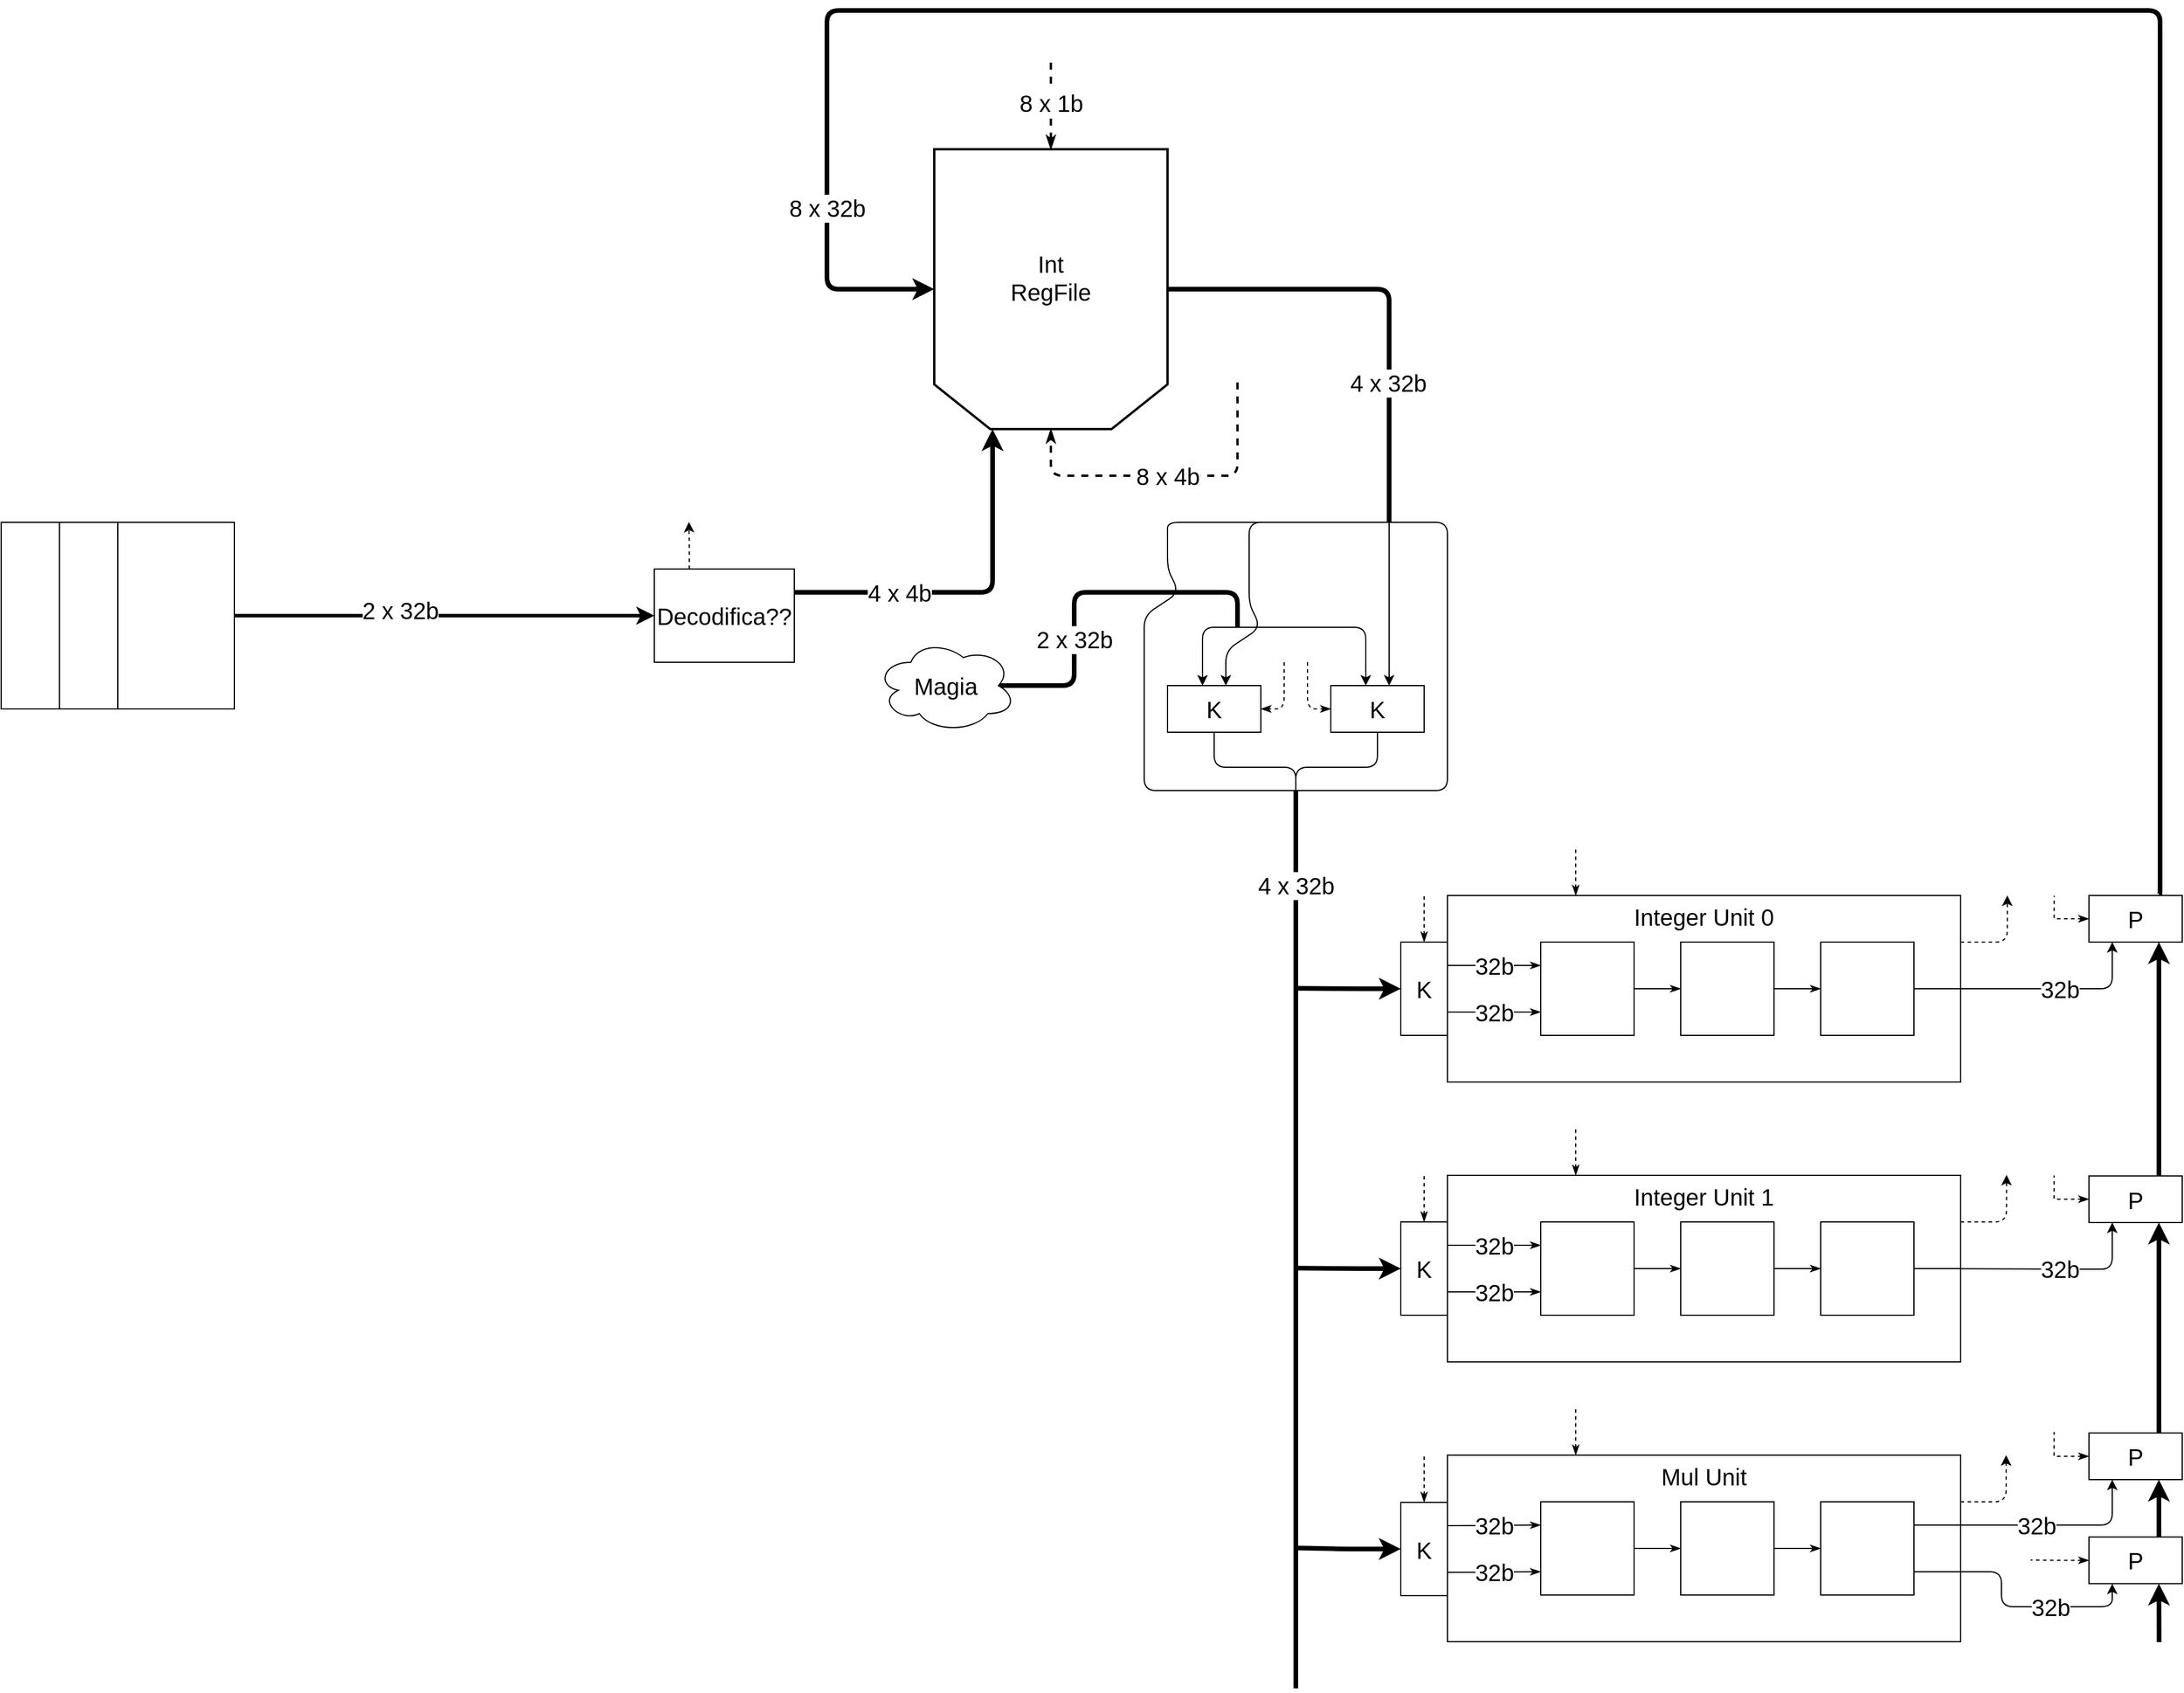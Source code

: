<mxfile version="12.1.0" type="github" pages="1"><diagram id="3mmIg-Jm4dOo8RLNuvLh" name="Page-1"><mxGraphModel dx="2997" dy="2464" grid="1" gridSize="10" guides="1" tooltips="1" connect="1" arrows="1" fold="1" page="1" pageScale="1" pageWidth="827" pageHeight="1169" math="0" shadow="0"><root><mxCell id="0"/><mxCell id="1" parent="0"/><mxCell id="4rfrEdHZhspG8e-pRD8o-25" style="edgeStyle=orthogonalEdgeStyle;rounded=0;orthogonalLoop=1;jettySize=auto;html=1;exitX=1;exitY=0.5;exitDx=0;exitDy=0;entryX=0;entryY=0.5;entryDx=0;entryDy=0;startSize=6;endSize=6;strokeWidth=3;fontSize=20;" parent="1" source="u_14oNMx7nVC8kqQXtVi-2" target="4rfrEdHZhspG8e-pRD8o-24" edge="1"><mxGeometry relative="1" as="geometry"/></mxCell><mxCell id="4rfrEdHZhspG8e-pRD8o-108" value="2 x 32b" style="text;html=1;resizable=0;points=[];align=center;verticalAlign=middle;labelBackgroundColor=#ffffff;fontSize=20;" parent="4rfrEdHZhspG8e-pRD8o-25" vertex="1" connectable="0"><mxGeometry x="-0.213" y="5" relative="1" as="geometry"><mxPoint as="offset"/></mxGeometry></mxCell><mxCell id="u_14oNMx7nVC8kqQXtVi-2" value="" style="rounded=0;whiteSpace=wrap;html=1;fontSize=20;align=right;" parent="1" vertex="1"><mxGeometry x="-440" y="360" width="200" height="160" as="geometry"/></mxCell><mxCell id="u_14oNMx7nVC8kqQXtVi-5" value="" style="endArrow=none;html=1;entryX=0.25;entryY=0;entryDx=0;entryDy=0;exitX=0.25;exitY=1;exitDx=0;exitDy=0;fontSize=20;" parent="1" source="u_14oNMx7nVC8kqQXtVi-2" target="u_14oNMx7nVC8kqQXtVi-2" edge="1"><mxGeometry width="50" height="50" relative="1" as="geometry"><mxPoint x="120" y="360" as="sourcePoint"/><mxPoint x="170" y="310" as="targetPoint"/></mxGeometry></mxCell><mxCell id="u_14oNMx7nVC8kqQXtVi-6" value="" style="endArrow=none;html=1;entryX=0.5;entryY=0;entryDx=0;entryDy=0;exitX=0.5;exitY=1;exitDx=0;exitDy=0;fontSize=20;" parent="1" source="u_14oNMx7nVC8kqQXtVi-2" target="u_14oNMx7nVC8kqQXtVi-2" edge="1"><mxGeometry width="50" height="50" relative="1" as="geometry"><mxPoint x="120" y="360" as="sourcePoint"/><mxPoint x="170" y="310" as="targetPoint"/></mxGeometry></mxCell><mxCell id="4rfrEdHZhspG8e-pRD8o-105" value="8 x 1b" style="edgeStyle=orthogonalEdgeStyle;rounded=1;orthogonalLoop=1;jettySize=auto;html=1;startArrow=classicThin;startFill=1;startSize=6;endArrow=none;endFill=0;endSize=6;strokeWidth=2;dashed=1;fontSize=20;" parent="1" source="4rfrEdHZhspG8e-pRD8o-5" edge="1"><mxGeometry relative="1" as="geometry"><mxPoint x="460" y="-40" as="targetPoint"/></mxGeometry></mxCell><mxCell id="4rfrEdHZhspG8e-pRD8o-107" value="8 x 32b" style="edgeStyle=orthogonalEdgeStyle;rounded=1;orthogonalLoop=1;jettySize=auto;html=1;startArrow=classic;startFill=1;startSize=6;endArrow=none;endFill=0;endSize=6;strokeWidth=4;fontSize=20;exitX=1;exitY=0.5;exitDx=0;exitDy=0;entryX=0.75;entryY=0;entryDx=0;entryDy=0;" parent="1" source="4rfrEdHZhspG8e-pRD8o-5" target="HrODW1DsdY7U0ckGupUh-1" edge="1"><mxGeometry x="-0.856" relative="1" as="geometry"><mxPoint x="1411" y="651" as="targetPoint"/><mxPoint x="309" y="160" as="sourcePoint"/><Array as="points"><mxPoint x="268" y="160"/><mxPoint x="268" y="-79"/><mxPoint x="1411" y="-79"/><mxPoint x="1411" y="680"/></Array><mxPoint y="-1" as="offset"/></mxGeometry></mxCell><mxCell id="4rfrEdHZhspG8e-pRD8o-5" value="" style="shape=loopLimit;whiteSpace=wrap;html=1;rotation=180;size=48;strokeWidth=2;fontSize=20;" parent="1" vertex="1"><mxGeometry x="360" y="40" width="200" height="240" as="geometry"/></mxCell><mxCell id="4rfrEdHZhspG8e-pRD8o-16" value="Int&lt;br style=&quot;font-size: 20px;&quot;&gt;RegFile" style="text;html=1;strokeColor=none;fillColor=none;align=center;verticalAlign=middle;whiteSpace=wrap;rounded=0;fontSize=20;" parent="1" vertex="1"><mxGeometry x="440" y="140" width="40" height="20" as="geometry"/></mxCell><mxCell id="4rfrEdHZhspG8e-pRD8o-22" value="4 x 4b" style="endArrow=classic;html=1;endSize=6;startSize=6;strokeWidth=4;entryX=0.75;entryY=0;entryDx=0;entryDy=0;exitX=1;exitY=0.25;exitDx=0;exitDy=0;fontSize=20;endFill=1;" parent="1" source="4rfrEdHZhspG8e-pRD8o-24" target="4rfrEdHZhspG8e-pRD8o-5" edge="1"><mxGeometry x="-0.419" width="50" height="50" relative="1" as="geometry"><mxPoint x="410" y="360" as="sourcePoint"/><mxPoint x="500" y="280" as="targetPoint"/><Array as="points"><mxPoint x="410" y="420"/></Array><mxPoint as="offset"/></mxGeometry></mxCell><mxCell id="4rfrEdHZhspG8e-pRD8o-70" style="edgeStyle=orthogonalEdgeStyle;rounded=1;orthogonalLoop=1;jettySize=auto;html=1;exitX=0.25;exitY=0;exitDx=0;exitDy=0;startArrow=none;startFill=0;startSize=6;endArrow=classic;endFill=1;endSize=6;strokeWidth=1;dashed=1;fontSize=20;" parent="1" source="4rfrEdHZhspG8e-pRD8o-24" edge="1"><mxGeometry relative="1" as="geometry"><mxPoint x="149.647" y="359.647" as="targetPoint"/></mxGeometry></mxCell><mxCell id="4rfrEdHZhspG8e-pRD8o-24" value="Decodifica??" style="rounded=0;whiteSpace=wrap;html=1;fontSize=20;" parent="1" vertex="1"><mxGeometry x="120" y="400" width="120" height="80" as="geometry"/></mxCell><mxCell id="4rfrEdHZhspG8e-pRD8o-28" value="2 x 32b" style="endArrow=none;html=1;strokeWidth=4;endFill=0;exitX=0.875;exitY=0.5;exitDx=0;exitDy=0;exitPerimeter=0;fontSize=20;" parent="1" source="4rfrEdHZhspG8e-pRD8o-42" edge="1"><mxGeometry x="-0.333" width="50" height="50" relative="1" as="geometry"><mxPoint x="540" y="420" as="sourcePoint"/><mxPoint x="620" y="450" as="targetPoint"/><Array as="points"><mxPoint x="480" y="500"/><mxPoint x="480" y="420"/><mxPoint x="620" y="420"/></Array><mxPoint as="offset"/></mxGeometry></mxCell><mxCell id="4rfrEdHZhspG8e-pRD8o-29" value="" style="endArrow=classic;html=1;strokeWidth=1;fontSize=20;" parent="1" edge="1"><mxGeometry width="50" height="50" relative="1" as="geometry"><mxPoint x="630" y="450" as="sourcePoint"/><mxPoint x="590" y="500" as="targetPoint"/><Array as="points"><mxPoint x="590" y="450"/></Array></mxGeometry></mxCell><mxCell id="4rfrEdHZhspG8e-pRD8o-30" value="" style="endArrow=classic;html=1;strokeWidth=1;fontSize=20;" parent="1" edge="1"><mxGeometry width="50" height="50" relative="1" as="geometry"><mxPoint x="630" y="450" as="sourcePoint"/><mxPoint x="730" y="500" as="targetPoint"/><Array as="points"><mxPoint x="730" y="450"/></Array></mxGeometry></mxCell><mxCell id="4rfrEdHZhspG8e-pRD8o-33" value="4 x 32b" style="endArrow=none;html=1;strokeWidth=4;exitX=0;exitY=0.5;exitDx=0;exitDy=0;endFill=0;fontSize=20;" parent="1" source="4rfrEdHZhspG8e-pRD8o-5" edge="1"><mxGeometry x="-0.238" y="-40" width="50" height="50" relative="1" as="geometry"><mxPoint x="630" y="160" as="sourcePoint"/><mxPoint x="750" y="360" as="targetPoint"/><Array as="points"><mxPoint x="750" y="160"/><mxPoint x="750" y="230"/></Array><mxPoint x="40" y="40" as="offset"/></mxGeometry></mxCell><mxCell id="4rfrEdHZhspG8e-pRD8o-34" value="" style="endArrow=none;html=1;strokeWidth=1;endFill=0;fontSize=20;" parent="1" edge="1"><mxGeometry width="50" height="50" relative="1" as="geometry"><mxPoint x="630" y="400" as="sourcePoint"/><mxPoint x="750" y="360" as="targetPoint"/><Array as="points"><mxPoint x="630" y="360"/></Array></mxGeometry></mxCell><mxCell id="4rfrEdHZhspG8e-pRD8o-36" value="" style="endArrow=none;html=1;strokeWidth=1;rounded=1;endFill=0;startArrow=classic;startFill=1;fontSize=20;" parent="1" edge="1"><mxGeometry width="50" height="50" relative="1" as="geometry"><mxPoint x="610" y="500" as="sourcePoint"/><mxPoint x="630" y="400" as="targetPoint"/><Array as="points"><mxPoint x="610" y="470"/><mxPoint x="640" y="450"/><mxPoint x="630" y="430"/></Array></mxGeometry></mxCell><mxCell id="4rfrEdHZhspG8e-pRD8o-37" value="" style="endArrow=classic;html=1;strokeWidth=1;fontSize=20;" parent="1" edge="1"><mxGeometry width="50" height="50" relative="1" as="geometry"><mxPoint x="750" y="360" as="sourcePoint"/><mxPoint x="750" y="500" as="targetPoint"/></mxGeometry></mxCell><mxCell id="4rfrEdHZhspG8e-pRD8o-42" value="Magia" style="ellipse;shape=cloud;whiteSpace=wrap;html=1;fontSize=20;" parent="1" vertex="1"><mxGeometry x="310" y="460" width="120" height="80" as="geometry"/></mxCell><mxCell id="4rfrEdHZhspG8e-pRD8o-51" style="edgeStyle=orthogonalEdgeStyle;rounded=1;orthogonalLoop=1;jettySize=auto;html=1;exitX=0.5;exitY=1;exitDx=0;exitDy=0;startArrow=none;startFill=0;startSize=6;endArrow=none;endFill=0;endSize=6;strokeWidth=1;fontSize=20;" parent="1" source="4rfrEdHZhspG8e-pRD8o-43" edge="1"><mxGeometry relative="1" as="geometry"><mxPoint x="670" y="590" as="targetPoint"/><Array as="points"><mxPoint x="600" y="570"/><mxPoint x="670" y="570"/></Array></mxGeometry></mxCell><mxCell id="4rfrEdHZhspG8e-pRD8o-43" value="K" style="rounded=0;whiteSpace=wrap;html=1;fontSize=20;" parent="1" vertex="1"><mxGeometry x="560" y="500" width="80" height="40" as="geometry"/></mxCell><mxCell id="4rfrEdHZhspG8e-pRD8o-52" style="edgeStyle=orthogonalEdgeStyle;rounded=1;orthogonalLoop=1;jettySize=auto;html=1;exitX=0.5;exitY=1;exitDx=0;exitDy=0;startArrow=none;startFill=0;startSize=6;endArrow=none;endFill=0;endSize=6;strokeWidth=1;fontSize=20;" parent="1" source="4rfrEdHZhspG8e-pRD8o-44" edge="1"><mxGeometry relative="1" as="geometry"><mxPoint x="670" y="590" as="targetPoint"/><Array as="points"><mxPoint x="740" y="570"/><mxPoint x="670" y="570"/></Array></mxGeometry></mxCell><mxCell id="4rfrEdHZhspG8e-pRD8o-44" value="K" style="rounded=0;whiteSpace=wrap;html=1;fontSize=20;" parent="1" vertex="1"><mxGeometry x="700" y="500" width="80" height="40" as="geometry"/></mxCell><mxCell id="4rfrEdHZhspG8e-pRD8o-45" value="" style="endArrow=classicThin;dashed=1;html=1;strokeWidth=1;entryX=1;entryY=0.5;entryDx=0;entryDy=0;endFill=1;fontSize=20;" parent="1" target="4rfrEdHZhspG8e-pRD8o-43" edge="1"><mxGeometry width="50" height="50" relative="1" as="geometry"><mxPoint x="660" y="480" as="sourcePoint"/><mxPoint x="340" y="560" as="targetPoint"/><Array as="points"><mxPoint x="660" y="520"/></Array></mxGeometry></mxCell><mxCell id="4rfrEdHZhspG8e-pRD8o-46" value="" style="endArrow=classicThin;dashed=1;html=1;strokeWidth=1;entryX=0;entryY=0.5;entryDx=0;entryDy=0;endFill=1;fontSize=20;" parent="1" edge="1"><mxGeometry width="50" height="50" relative="1" as="geometry"><mxPoint x="680" y="480" as="sourcePoint"/><mxPoint x="700" y="520" as="targetPoint"/><Array as="points"><mxPoint x="680" y="520"/></Array></mxGeometry></mxCell><mxCell id="4rfrEdHZhspG8e-pRD8o-47" value="" style="endArrow=none;html=1;strokeWidth=1;endFill=0;fontSize=20;" parent="1" edge="1"><mxGeometry width="50" height="50" relative="1" as="geometry"><mxPoint x="750" y="360" as="sourcePoint"/><mxPoint x="670" y="590" as="targetPoint"/><Array as="points"><mxPoint x="800" y="360"/><mxPoint x="800" y="590"/></Array></mxGeometry></mxCell><mxCell id="4rfrEdHZhspG8e-pRD8o-48" value="" style="endArrow=none;html=1;strokeWidth=1;endFill=0;fontSize=20;" parent="1" edge="1"><mxGeometry width="50" height="50" relative="1" as="geometry"><mxPoint x="750" y="360" as="sourcePoint"/><mxPoint x="560" y="370" as="targetPoint"/><Array as="points"><mxPoint x="560" y="360"/></Array></mxGeometry></mxCell><mxCell id="4rfrEdHZhspG8e-pRD8o-49" value="" style="endArrow=none;html=1;strokeWidth=1;endFill=0;fontSize=20;" parent="1" edge="1"><mxGeometry width="50" height="50" relative="1" as="geometry"><mxPoint x="540" y="470" as="sourcePoint"/><mxPoint x="670" y="590" as="targetPoint"/><Array as="points"><mxPoint x="540" y="590"/></Array></mxGeometry></mxCell><mxCell id="4rfrEdHZhspG8e-pRD8o-50" value="" style="endArrow=none;html=1;strokeWidth=1;rounded=1;endFill=0;startArrow=none;startFill=0;fontSize=20;" parent="1" edge="1"><mxGeometry width="50" height="50" relative="1" as="geometry"><mxPoint x="540" y="470" as="sourcePoint"/><mxPoint x="560" y="370" as="targetPoint"/><Array as="points"><mxPoint x="540" y="440"/><mxPoint x="570" y="420"/><mxPoint x="560" y="400"/></Array></mxGeometry></mxCell><mxCell id="4rfrEdHZhspG8e-pRD8o-68" value="32b" style="edgeStyle=orthogonalEdgeStyle;rounded=1;orthogonalLoop=1;jettySize=auto;html=1;startArrow=none;startFill=0;startSize=6;endArrow=classic;endFill=1;endSize=6;strokeWidth=1;fontSize=20;entryX=0.25;entryY=1;entryDx=0;entryDy=0;" parent="1" source="4rfrEdHZhspG8e-pRD8o-53" target="HrODW1DsdY7U0ckGupUh-1" edge="1"><mxGeometry relative="1" as="geometry"><mxPoint x="1320" y="760" as="targetPoint"/></mxGeometry></mxCell><mxCell id="4rfrEdHZhspG8e-pRD8o-71" style="edgeStyle=orthogonalEdgeStyle;rounded=1;orthogonalLoop=1;jettySize=auto;html=1;exitX=1;exitY=0.25;exitDx=0;exitDy=0;dashed=1;startArrow=none;startFill=0;startSize=6;endArrow=classic;endFill=1;endSize=6;strokeWidth=1;fontSize=20;" parent="1" source="4rfrEdHZhspG8e-pRD8o-53" edge="1"><mxGeometry relative="1" as="geometry"><mxPoint x="1280" y="680" as="targetPoint"/><Array as="points"><mxPoint x="1280" y="720"/></Array></mxGeometry></mxCell><mxCell id="4rfrEdHZhspG8e-pRD8o-73" value="" style="edgeStyle=orthogonalEdgeStyle;rounded=1;orthogonalLoop=1;jettySize=auto;html=1;exitX=0;exitY=0.5;exitDx=0;exitDy=0;startArrow=classic;startFill=1;startSize=6;endArrow=none;endFill=0;endSize=6;strokeWidth=4;fontSize=20;" parent="1" source="4rfrEdHZhspG8e-pRD8o-59" edge="1"><mxGeometry relative="1" as="geometry"><mxPoint x="670.0" y="759.647" as="targetPoint"/></mxGeometry></mxCell><mxCell id="4rfrEdHZhspG8e-pRD8o-53" value="&lt;font style=&quot;font-size: 20px&quot;&gt;Integer Unit 0&lt;/font&gt;" style="rounded=0;whiteSpace=wrap;html=1;verticalAlign=top;fontSize=20;" parent="1" vertex="1"><mxGeometry x="800" y="680" width="440" height="160" as="geometry"/></mxCell><mxCell id="4rfrEdHZhspG8e-pRD8o-54" value="" style="endArrow=none;html=1;strokeWidth=4;endFill=0;fontSize=20;" parent="1" edge="1"><mxGeometry width="50" height="50" relative="1" as="geometry"><mxPoint x="670" y="590" as="sourcePoint"/><mxPoint x="670" y="1360" as="targetPoint"/></mxGeometry></mxCell><mxCell id="4rfrEdHZhspG8e-pRD8o-55" value="4 x 32b" style="text;html=1;resizable=0;points=[];align=center;verticalAlign=middle;labelBackgroundColor=#ffffff;fontSize=20;" parent="4rfrEdHZhspG8e-pRD8o-54" vertex="1" connectable="0"><mxGeometry x="-0.33" relative="1" as="geometry"><mxPoint y="-177.5" as="offset"/></mxGeometry></mxCell><mxCell id="4rfrEdHZhspG8e-pRD8o-61" style="edgeStyle=orthogonalEdgeStyle;rounded=1;orthogonalLoop=1;jettySize=auto;html=1;exitX=1;exitY=0.5;exitDx=0;exitDy=0;entryX=0;entryY=0.5;entryDx=0;entryDy=0;startArrow=none;startFill=0;startSize=6;endArrow=classicThin;endFill=1;endSize=6;strokeWidth=1;fontSize=20;" parent="1" source="4rfrEdHZhspG8e-pRD8o-56" target="4rfrEdHZhspG8e-pRD8o-57" edge="1"><mxGeometry relative="1" as="geometry"/></mxCell><mxCell id="4rfrEdHZhspG8e-pRD8o-56" value="" style="whiteSpace=wrap;html=1;aspect=fixed;fontSize=20;" parent="1" vertex="1"><mxGeometry x="880" y="720" width="80" height="80" as="geometry"/></mxCell><mxCell id="4rfrEdHZhspG8e-pRD8o-62" style="edgeStyle=orthogonalEdgeStyle;rounded=1;orthogonalLoop=1;jettySize=auto;html=1;exitX=1;exitY=0.5;exitDx=0;exitDy=0;entryX=0;entryY=0.5;entryDx=0;entryDy=0;startArrow=none;startFill=0;startSize=6;endArrow=classicThin;endFill=1;endSize=6;strokeWidth=1;fontSize=20;" parent="1" source="4rfrEdHZhspG8e-pRD8o-57" target="4rfrEdHZhspG8e-pRD8o-58" edge="1"><mxGeometry relative="1" as="geometry"/></mxCell><mxCell id="4rfrEdHZhspG8e-pRD8o-57" value="" style="whiteSpace=wrap;html=1;aspect=fixed;fontSize=20;" parent="1" vertex="1"><mxGeometry x="1000" y="720" width="80" height="80" as="geometry"/></mxCell><mxCell id="4rfrEdHZhspG8e-pRD8o-58" value="" style="whiteSpace=wrap;html=1;aspect=fixed;fontSize=20;" parent="1" vertex="1"><mxGeometry x="1120" y="720" width="80" height="80" as="geometry"/></mxCell><mxCell id="4rfrEdHZhspG8e-pRD8o-59" value="K" style="rounded=0;whiteSpace=wrap;html=1;fontSize=20;" parent="1" vertex="1"><mxGeometry x="760" y="720" width="40" height="80" as="geometry"/></mxCell><mxCell id="4rfrEdHZhspG8e-pRD8o-64" value="" style="endArrow=none;html=1;strokeWidth=1;exitX=1;exitY=0.5;exitDx=0;exitDy=0;entryX=1;entryY=0.5;entryDx=0;entryDy=0;fontSize=20;" parent="1" source="4rfrEdHZhspG8e-pRD8o-53" target="4rfrEdHZhspG8e-pRD8o-58" edge="1"><mxGeometry width="50" height="50" relative="1" as="geometry"><mxPoint x="620" y="910" as="sourcePoint"/><mxPoint x="670" y="860" as="targetPoint"/></mxGeometry></mxCell><mxCell id="4rfrEdHZhspG8e-pRD8o-65" value="32b" style="endArrow=classicThin;html=1;strokeWidth=1;entryX=0;entryY=0.25;entryDx=0;entryDy=0;exitX=1;exitY=0.25;exitDx=0;exitDy=0;fontSize=20;endFill=1;" parent="1" source="4rfrEdHZhspG8e-pRD8o-59" target="4rfrEdHZhspG8e-pRD8o-56" edge="1"><mxGeometry width="50" height="50" relative="1" as="geometry"><mxPoint x="620" y="910" as="sourcePoint"/><mxPoint x="670" y="860" as="targetPoint"/></mxGeometry></mxCell><mxCell id="4rfrEdHZhspG8e-pRD8o-66" value="32b" style="endArrow=classicThin;html=1;strokeWidth=1;entryX=0;entryY=0.75;entryDx=0;entryDy=0;exitX=1;exitY=0.75;exitDx=0;exitDy=0;fontSize=20;endFill=1;" parent="1" source="4rfrEdHZhspG8e-pRD8o-59" target="4rfrEdHZhspG8e-pRD8o-56" edge="1"><mxGeometry width="50" height="50" relative="1" as="geometry"><mxPoint x="620" y="910" as="sourcePoint"/><mxPoint x="670" y="860" as="targetPoint"/></mxGeometry></mxCell><mxCell id="4rfrEdHZhspG8e-pRD8o-67" value="" style="endArrow=none;dashed=1;html=1;strokeWidth=1;exitX=0.25;exitY=0;exitDx=0;exitDy=0;endFill=0;startArrow=classicThin;startFill=1;fontSize=20;" parent="1" source="4rfrEdHZhspG8e-pRD8o-53" edge="1"><mxGeometry width="50" height="50" relative="1" as="geometry"><mxPoint x="620" y="910" as="sourcePoint"/><mxPoint x="910" y="640" as="targetPoint"/></mxGeometry></mxCell><mxCell id="4rfrEdHZhspG8e-pRD8o-89" style="edgeStyle=orthogonalEdgeStyle;rounded=1;orthogonalLoop=1;jettySize=auto;html=1;exitX=1;exitY=0.25;exitDx=0;exitDy=0;dashed=1;startArrow=none;startFill=0;startSize=6;endArrow=classic;endFill=1;endSize=6;strokeWidth=1;fontSize=20;" parent="1" source="4rfrEdHZhspG8e-pRD8o-91" edge="1"><mxGeometry relative="1" as="geometry"><mxPoint x="1279.333" y="919.667" as="targetPoint"/><Array as="points"><mxPoint x="1280" y="960"/></Array></mxGeometry></mxCell><mxCell id="4rfrEdHZhspG8e-pRD8o-90" value="" style="edgeStyle=orthogonalEdgeStyle;rounded=1;orthogonalLoop=1;jettySize=auto;html=1;exitX=0;exitY=0.5;exitDx=0;exitDy=0;startArrow=classic;startFill=1;startSize=6;endArrow=none;endFill=0;endSize=6;strokeWidth=4;fontSize=20;" parent="1" source="4rfrEdHZhspG8e-pRD8o-97" edge="1"><mxGeometry relative="1" as="geometry"><mxPoint x="670.0" y="999.647" as="targetPoint"/></mxGeometry></mxCell><mxCell id="4rfrEdHZhspG8e-pRD8o-91" value="&lt;font style=&quot;font-size: 20px&quot;&gt;Integer Unit 1&lt;br style=&quot;font-size: 20px&quot;&gt;&lt;/font&gt;" style="rounded=0;whiteSpace=wrap;html=1;verticalAlign=top;fontSize=20;" parent="1" vertex="1"><mxGeometry x="800" y="920" width="440" height="160" as="geometry"/></mxCell><mxCell id="4rfrEdHZhspG8e-pRD8o-92" style="edgeStyle=orthogonalEdgeStyle;rounded=1;orthogonalLoop=1;jettySize=auto;html=1;exitX=1;exitY=0.5;exitDx=0;exitDy=0;entryX=0;entryY=0.5;entryDx=0;entryDy=0;startArrow=none;startFill=0;startSize=6;endArrow=classicThin;endFill=1;endSize=6;strokeWidth=1;fontSize=20;" parent="1" source="4rfrEdHZhspG8e-pRD8o-93" target="4rfrEdHZhspG8e-pRD8o-95" edge="1"><mxGeometry relative="1" as="geometry"/></mxCell><mxCell id="4rfrEdHZhspG8e-pRD8o-93" value="" style="whiteSpace=wrap;html=1;aspect=fixed;fontSize=20;" parent="1" vertex="1"><mxGeometry x="880" y="960" width="80" height="80" as="geometry"/></mxCell><mxCell id="4rfrEdHZhspG8e-pRD8o-94" style="edgeStyle=orthogonalEdgeStyle;rounded=1;orthogonalLoop=1;jettySize=auto;html=1;exitX=1;exitY=0.5;exitDx=0;exitDy=0;entryX=0;entryY=0.5;entryDx=0;entryDy=0;startArrow=none;startFill=0;startSize=6;endArrow=classicThin;endFill=1;endSize=6;strokeWidth=1;fontSize=20;" parent="1" source="4rfrEdHZhspG8e-pRD8o-95" target="4rfrEdHZhspG8e-pRD8o-96" edge="1"><mxGeometry relative="1" as="geometry"/></mxCell><mxCell id="4rfrEdHZhspG8e-pRD8o-95" value="" style="whiteSpace=wrap;html=1;aspect=fixed;fontSize=20;" parent="1" vertex="1"><mxGeometry x="1000" y="960" width="80" height="80" as="geometry"/></mxCell><mxCell id="4rfrEdHZhspG8e-pRD8o-96" value="" style="whiteSpace=wrap;html=1;aspect=fixed;fontSize=20;" parent="1" vertex="1"><mxGeometry x="1120" y="960" width="80" height="80" as="geometry"/></mxCell><mxCell id="4rfrEdHZhspG8e-pRD8o-97" value="K" style="rounded=0;whiteSpace=wrap;html=1;fontSize=20;" parent="1" vertex="1"><mxGeometry x="760" y="960" width="40" height="80" as="geometry"/></mxCell><mxCell id="4rfrEdHZhspG8e-pRD8o-98" value="" style="endArrow=none;html=1;strokeWidth=1;exitX=1;exitY=0.5;exitDx=0;exitDy=0;entryX=1;entryY=0.5;entryDx=0;entryDy=0;fontSize=20;" parent="1" source="4rfrEdHZhspG8e-pRD8o-91" target="4rfrEdHZhspG8e-pRD8o-96" edge="1"><mxGeometry width="50" height="50" relative="1" as="geometry"><mxPoint x="620" y="1150" as="sourcePoint"/><mxPoint x="670" y="1100" as="targetPoint"/></mxGeometry></mxCell><mxCell id="4rfrEdHZhspG8e-pRD8o-99" value="32b" style="endArrow=classicThin;html=1;strokeWidth=1;entryX=0;entryY=0.25;entryDx=0;entryDy=0;exitX=1;exitY=0.25;exitDx=0;exitDy=0;fontSize=20;endFill=1;" parent="1" source="4rfrEdHZhspG8e-pRD8o-97" target="4rfrEdHZhspG8e-pRD8o-93" edge="1"><mxGeometry width="50" height="50" relative="1" as="geometry"><mxPoint x="620" y="1150" as="sourcePoint"/><mxPoint x="670" y="1100" as="targetPoint"/></mxGeometry></mxCell><mxCell id="4rfrEdHZhspG8e-pRD8o-100" value="32b" style="endArrow=classicThin;html=1;strokeWidth=1;entryX=0;entryY=0.75;entryDx=0;entryDy=0;exitX=1;exitY=0.75;exitDx=0;exitDy=0;fontSize=20;endFill=1;" parent="1" source="4rfrEdHZhspG8e-pRD8o-97" target="4rfrEdHZhspG8e-pRD8o-93" edge="1"><mxGeometry width="50" height="50" relative="1" as="geometry"><mxPoint x="620" y="1150" as="sourcePoint"/><mxPoint x="670" y="1100" as="targetPoint"/></mxGeometry></mxCell><mxCell id="4rfrEdHZhspG8e-pRD8o-101" value="" style="endArrow=none;dashed=1;html=1;strokeWidth=1;exitX=0.25;exitY=0;exitDx=0;exitDy=0;endFill=0;startArrow=classicThin;startFill=1;fontSize=20;" parent="1" source="4rfrEdHZhspG8e-pRD8o-91" edge="1"><mxGeometry width="50" height="50" relative="1" as="geometry"><mxPoint x="620" y="1150" as="sourcePoint"/><mxPoint x="910" y="880" as="targetPoint"/></mxGeometry></mxCell><mxCell id="4rfrEdHZhspG8e-pRD8o-103" value="8 x 4b" style="endArrow=classicThin;dashed=1;html=1;strokeWidth=2;entryX=0.5;entryY=0;entryDx=0;entryDy=0;startArrow=none;startFill=0;endFill=1;fontSize=20;" parent="1" target="4rfrEdHZhspG8e-pRD8o-5" edge="1"><mxGeometry width="50" height="50" relative="1" as="geometry"><mxPoint x="620" y="240" as="sourcePoint"/><mxPoint x="280" y="270" as="targetPoint"/><Array as="points"><mxPoint x="620" y="320"/><mxPoint x="460" y="320"/></Array></mxGeometry></mxCell><mxCell id="HrODW1DsdY7U0ckGupUh-6" style="edgeStyle=orthogonalEdgeStyle;rounded=0;orthogonalLoop=1;jettySize=auto;html=1;exitX=0;exitY=0.5;exitDx=0;exitDy=0;fontSize=20;startArrow=classicThin;startFill=1;endArrow=none;endFill=0;dashed=1;" parent="1" source="HrODW1DsdY7U0ckGupUh-1" edge="1"><mxGeometry relative="1" as="geometry"><mxPoint x="1320.207" y="680.207" as="targetPoint"/></mxGeometry></mxCell><mxCell id="HrODW1DsdY7U0ckGupUh-1" value="P" style="rounded=0;whiteSpace=wrap;html=1;fontSize=20;" parent="1" vertex="1"><mxGeometry x="1350" y="680" width="80" height="40" as="geometry"/></mxCell><mxCell id="HrODW1DsdY7U0ckGupUh-4" value="" style="edgeStyle=orthogonalEdgeStyle;rounded=1;orthogonalLoop=1;jettySize=auto;html=1;exitX=0.75;exitY=1;exitDx=0;exitDy=0;startArrow=classic;startFill=1;startSize=6;endArrow=none;endFill=0;endSize=6;strokeWidth=4;fontSize=20;entryX=0.75;entryY=0;entryDx=0;entryDy=0;" parent="1" source="HrODW1DsdY7U0ckGupUh-1" target="HrODW1DsdY7U0ckGupUh-9" edge="1"><mxGeometry relative="1" as="geometry"><mxPoint x="1410" y="820" as="targetPoint"/><mxPoint x="1620.207" y="710.707" as="sourcePoint"/><Array as="points"/></mxGeometry></mxCell><mxCell id="HrODW1DsdY7U0ckGupUh-7" value="32b" style="edgeStyle=orthogonalEdgeStyle;rounded=1;orthogonalLoop=1;jettySize=auto;html=1;startArrow=none;startFill=0;startSize=6;endArrow=classic;endFill=1;endSize=6;strokeWidth=1;fontSize=20;entryX=0.25;entryY=1;entryDx=0;entryDy=0;" parent="1" target="HrODW1DsdY7U0ckGupUh-9" edge="1"><mxGeometry relative="1" as="geometry"><mxPoint x="1320" y="1000.5" as="targetPoint"/><mxPoint x="1240.0" y="1000.071" as="sourcePoint"/></mxGeometry></mxCell><mxCell id="HrODW1DsdY7U0ckGupUh-8" style="edgeStyle=orthogonalEdgeStyle;rounded=0;orthogonalLoop=1;jettySize=auto;html=1;exitX=0;exitY=0.5;exitDx=0;exitDy=0;fontSize=20;startArrow=classicThin;startFill=1;endArrow=none;endFill=0;dashed=1;" parent="1" source="HrODW1DsdY7U0ckGupUh-9" edge="1"><mxGeometry relative="1" as="geometry"><mxPoint x="1320.143" y="920.071" as="targetPoint"/></mxGeometry></mxCell><mxCell id="HrODW1DsdY7U0ckGupUh-9" value="P" style="rounded=0;whiteSpace=wrap;html=1;fontSize=20;" parent="1" vertex="1"><mxGeometry x="1350" y="920.5" width="80" height="40" as="geometry"/></mxCell><mxCell id="HrODW1DsdY7U0ckGupUh-10" value="" style="edgeStyle=orthogonalEdgeStyle;rounded=1;orthogonalLoop=1;jettySize=auto;html=1;exitX=0.75;exitY=1;exitDx=0;exitDy=0;startArrow=classic;startFill=1;startSize=6;endArrow=none;endFill=0;endSize=6;strokeWidth=4;fontSize=20;entryX=0.75;entryY=0;entryDx=0;entryDy=0;" parent="1" source="HrODW1DsdY7U0ckGupUh-9" edge="1" target="0uVuR_8D-tWnBqiTld12-16"><mxGeometry relative="1" as="geometry"><mxPoint x="1410.143" y="1060.071" as="targetPoint"/><mxPoint x="1620.207" y="951.207" as="sourcePoint"/><Array as="points"/></mxGeometry></mxCell><mxCell id="0uVuR_8D-tWnBqiTld12-1" style="edgeStyle=orthogonalEdgeStyle;rounded=1;orthogonalLoop=1;jettySize=auto;html=1;exitX=1;exitY=0.25;exitDx=0;exitDy=0;dashed=1;startArrow=none;startFill=0;startSize=6;endArrow=classic;endFill=1;endSize=6;strokeWidth=1;fontSize=20;" edge="1" parent="1" source="0uVuR_8D-tWnBqiTld12-3"><mxGeometry relative="1" as="geometry"><mxPoint x="1279" y="1160" as="targetPoint"/><Array as="points"><mxPoint x="1279" y="1200"/></Array></mxGeometry></mxCell><mxCell id="0uVuR_8D-tWnBqiTld12-2" value="" style="edgeStyle=orthogonalEdgeStyle;rounded=1;orthogonalLoop=1;jettySize=auto;html=1;exitX=0;exitY=0.5;exitDx=0;exitDy=0;startArrow=classic;startFill=1;startSize=6;endArrow=none;endFill=0;endSize=6;strokeWidth=4;fontSize=20;" edge="1" parent="1" source="0uVuR_8D-tWnBqiTld12-9"><mxGeometry relative="1" as="geometry"><mxPoint x="670.0" y="1239.647" as="targetPoint"/></mxGeometry></mxCell><mxCell id="0uVuR_8D-tWnBqiTld12-3" value="&lt;font style=&quot;font-size: 20px&quot;&gt;Mul Unit&lt;br style=&quot;font-size: 20px&quot;&gt;&lt;/font&gt;" style="rounded=0;whiteSpace=wrap;html=1;verticalAlign=top;fontSize=20;" vertex="1" parent="1"><mxGeometry x="800" y="1160" width="440" height="160" as="geometry"/></mxCell><mxCell id="0uVuR_8D-tWnBqiTld12-4" style="edgeStyle=orthogonalEdgeStyle;rounded=1;orthogonalLoop=1;jettySize=auto;html=1;exitX=1;exitY=0.5;exitDx=0;exitDy=0;entryX=0;entryY=0.5;entryDx=0;entryDy=0;startArrow=none;startFill=0;startSize=6;endArrow=classicThin;endFill=1;endSize=6;strokeWidth=1;fontSize=20;" edge="1" parent="1" source="0uVuR_8D-tWnBqiTld12-5" target="0uVuR_8D-tWnBqiTld12-7"><mxGeometry relative="1" as="geometry"/></mxCell><mxCell id="0uVuR_8D-tWnBqiTld12-5" value="" style="whiteSpace=wrap;html=1;aspect=fixed;fontSize=20;" vertex="1" parent="1"><mxGeometry x="880" y="1200" width="80" height="80" as="geometry"/></mxCell><mxCell id="0uVuR_8D-tWnBqiTld12-6" style="edgeStyle=orthogonalEdgeStyle;rounded=1;orthogonalLoop=1;jettySize=auto;html=1;exitX=1;exitY=0.5;exitDx=0;exitDy=0;entryX=0;entryY=0.5;entryDx=0;entryDy=0;startArrow=none;startFill=0;startSize=6;endArrow=classicThin;endFill=1;endSize=6;strokeWidth=1;fontSize=20;" edge="1" parent="1" source="0uVuR_8D-tWnBqiTld12-7" target="0uVuR_8D-tWnBqiTld12-8"><mxGeometry relative="1" as="geometry"/></mxCell><mxCell id="0uVuR_8D-tWnBqiTld12-7" value="" style="whiteSpace=wrap;html=1;aspect=fixed;fontSize=20;" vertex="1" parent="1"><mxGeometry x="1000" y="1200" width="80" height="80" as="geometry"/></mxCell><mxCell id="0uVuR_8D-tWnBqiTld12-8" value="" style="whiteSpace=wrap;html=1;aspect=fixed;fontSize=20;" vertex="1" parent="1"><mxGeometry x="1120" y="1200" width="80" height="80" as="geometry"/></mxCell><mxCell id="0uVuR_8D-tWnBqiTld12-11" value="32b" style="endArrow=classicThin;html=1;strokeWidth=1;entryX=0;entryY=0.25;entryDx=0;entryDy=0;exitX=1;exitY=0.25;exitDx=0;exitDy=0;fontSize=20;endFill=1;" edge="1" parent="1" source="0uVuR_8D-tWnBqiTld12-9" target="0uVuR_8D-tWnBqiTld12-5"><mxGeometry width="50" height="50" relative="1" as="geometry"><mxPoint x="620" y="1390" as="sourcePoint"/><mxPoint x="670" y="1340" as="targetPoint"/></mxGeometry></mxCell><mxCell id="0uVuR_8D-tWnBqiTld12-12" value="32b" style="endArrow=classicThin;html=1;strokeWidth=1;entryX=0;entryY=0.75;entryDx=0;entryDy=0;exitX=1;exitY=0.75;exitDx=0;exitDy=0;fontSize=20;endFill=1;" edge="1" parent="1" source="0uVuR_8D-tWnBqiTld12-9" target="0uVuR_8D-tWnBqiTld12-5"><mxGeometry width="50" height="50" relative="1" as="geometry"><mxPoint x="620" y="1390" as="sourcePoint"/><mxPoint x="670" y="1340" as="targetPoint"/></mxGeometry></mxCell><mxCell id="0uVuR_8D-tWnBqiTld12-13" value="" style="endArrow=none;dashed=1;html=1;strokeWidth=1;exitX=0.25;exitY=0;exitDx=0;exitDy=0;endFill=0;startArrow=classicThin;startFill=1;fontSize=20;" edge="1" parent="1" source="0uVuR_8D-tWnBqiTld12-3"><mxGeometry width="50" height="50" relative="1" as="geometry"><mxPoint x="620" y="1390" as="sourcePoint"/><mxPoint x="910" y="1120" as="targetPoint"/></mxGeometry></mxCell><mxCell id="0uVuR_8D-tWnBqiTld12-14" value="32b" style="edgeStyle=orthogonalEdgeStyle;rounded=1;orthogonalLoop=1;jettySize=auto;html=1;startArrow=none;startFill=0;startSize=6;endArrow=classic;endFill=1;endSize=6;strokeWidth=1;fontSize=20;entryX=0.25;entryY=1;entryDx=0;entryDy=0;exitX=1;exitY=0.25;exitDx=0;exitDy=0;" edge="1" parent="1" target="0uVuR_8D-tWnBqiTld12-16" source="0uVuR_8D-tWnBqiTld12-8"><mxGeometry relative="1" as="geometry"><mxPoint x="1320" y="1221" as="targetPoint"/><mxPoint x="1240.0" y="1220.571" as="sourcePoint"/></mxGeometry></mxCell><mxCell id="0uVuR_8D-tWnBqiTld12-15" style="edgeStyle=orthogonalEdgeStyle;rounded=0;orthogonalLoop=1;jettySize=auto;html=1;exitX=0;exitY=0.5;exitDx=0;exitDy=0;fontSize=20;startArrow=classicThin;startFill=1;endArrow=none;endFill=0;dashed=1;" edge="1" parent="1" source="0uVuR_8D-tWnBqiTld12-16"><mxGeometry relative="1" as="geometry"><mxPoint x="1320.143" y="1140.071" as="targetPoint"/></mxGeometry></mxCell><mxCell id="0uVuR_8D-tWnBqiTld12-16" value="P" style="rounded=0;whiteSpace=wrap;html=1;fontSize=20;" vertex="1" parent="1"><mxGeometry x="1350" y="1141" width="80" height="40" as="geometry"/></mxCell><mxCell id="0uVuR_8D-tWnBqiTld12-17" value="" style="edgeStyle=orthogonalEdgeStyle;rounded=1;orthogonalLoop=1;jettySize=auto;html=1;exitX=0.75;exitY=1;exitDx=0;exitDy=0;startArrow=classic;startFill=1;startSize=6;endArrow=none;endFill=0;endSize=6;strokeWidth=4;fontSize=20;entryX=0.75;entryY=0;entryDx=0;entryDy=0;" edge="1" parent="1" source="0uVuR_8D-tWnBqiTld12-16" target="0uVuR_8D-tWnBqiTld12-25"><mxGeometry relative="1" as="geometry"><mxPoint x="1410" y="1220" as="targetPoint"/><mxPoint x="1620.207" y="1171.707" as="sourcePoint"/><Array as="points"><mxPoint x="1410" y="1260"/></Array></mxGeometry></mxCell><mxCell id="0uVuR_8D-tWnBqiTld12-18" value="" style="endArrow=none;dashed=1;html=1;strokeWidth=1;exitX=0.5;exitY=0;exitDx=0;exitDy=0;endFill=0;startArrow=classicThin;startFill=1;fontSize=20;" edge="1" parent="1" source="4rfrEdHZhspG8e-pRD8o-59"><mxGeometry width="50" height="50" relative="1" as="geometry"><mxPoint x="920.0" y="690.0" as="sourcePoint"/><mxPoint x="780" y="680" as="targetPoint"/></mxGeometry></mxCell><mxCell id="0uVuR_8D-tWnBqiTld12-9" value="K" style="rounded=0;whiteSpace=wrap;html=1;fontSize=20;" vertex="1" parent="1"><mxGeometry x="760" y="1200.5" width="40" height="80" as="geometry"/></mxCell><mxCell id="0uVuR_8D-tWnBqiTld12-20" value="" style="endArrow=none;dashed=1;html=1;strokeWidth=1;exitX=0.5;exitY=0;exitDx=0;exitDy=0;endFill=0;startArrow=classicThin;startFill=1;fontSize=20;" edge="1" parent="1" source="0uVuR_8D-tWnBqiTld12-9"><mxGeometry width="50" height="50" relative="1" as="geometry"><mxPoint x="920" y="1170" as="sourcePoint"/><mxPoint x="780" y="1160" as="targetPoint"/></mxGeometry></mxCell><mxCell id="0uVuR_8D-tWnBqiTld12-21" value="" style="endArrow=none;dashed=1;html=1;strokeWidth=1;exitX=0.5;exitY=0;exitDx=0;exitDy=0;endFill=0;startArrow=classicThin;startFill=1;fontSize=20;" edge="1" parent="1" source="4rfrEdHZhspG8e-pRD8o-97"><mxGeometry width="50" height="50" relative="1" as="geometry"><mxPoint x="930" y="1180" as="sourcePoint"/><mxPoint x="780" y="920" as="targetPoint"/></mxGeometry></mxCell><mxCell id="0uVuR_8D-tWnBqiTld12-23" value="32b" style="edgeStyle=orthogonalEdgeStyle;rounded=1;orthogonalLoop=1;jettySize=auto;html=1;startArrow=none;startFill=0;startSize=6;endArrow=classic;endFill=1;endSize=6;strokeWidth=1;fontSize=20;entryX=0.25;entryY=1;entryDx=0;entryDy=0;exitX=1;exitY=0.75;exitDx=0;exitDy=0;" edge="1" parent="1" target="0uVuR_8D-tWnBqiTld12-25" source="0uVuR_8D-tWnBqiTld12-8"><mxGeometry x="0.335" relative="1" as="geometry"><mxPoint x="1320" y="1261.214" as="targetPoint"/><mxPoint x="1270" y="1290" as="sourcePoint"/><Array as="points"><mxPoint x="1275" y="1260"/><mxPoint x="1275" y="1290"/><mxPoint x="1370" y="1290"/></Array><mxPoint as="offset"/></mxGeometry></mxCell><mxCell id="0uVuR_8D-tWnBqiTld12-24" style="edgeStyle=orthogonalEdgeStyle;rounded=0;orthogonalLoop=1;jettySize=auto;html=1;exitX=0;exitY=0.5;exitDx=0;exitDy=0;fontSize=20;startArrow=classicThin;startFill=1;endArrow=none;endFill=0;dashed=1;" edge="1" parent="1" source="0uVuR_8D-tWnBqiTld12-25"><mxGeometry relative="1" as="geometry"><mxPoint x="1300" y="1250" as="targetPoint"/><Array as="points"><mxPoint x="1320" y="1250"/></Array></mxGeometry></mxCell><mxCell id="0uVuR_8D-tWnBqiTld12-25" value="P" style="rounded=0;whiteSpace=wrap;html=1;fontSize=20;" vertex="1" parent="1"><mxGeometry x="1350" y="1230.214" width="80" height="40" as="geometry"/></mxCell><mxCell id="0uVuR_8D-tWnBqiTld12-26" value="" style="edgeStyle=orthogonalEdgeStyle;rounded=1;orthogonalLoop=1;jettySize=auto;html=1;exitX=0.75;exitY=1;exitDx=0;exitDy=0;startArrow=classic;startFill=1;startSize=6;endArrow=none;endFill=0;endSize=6;strokeWidth=4;fontSize=20;" edge="1" parent="1" source="0uVuR_8D-tWnBqiTld12-25"><mxGeometry relative="1" as="geometry"><mxPoint x="1410.143" y="1320.357" as="targetPoint"/><mxPoint x="1620.207" y="1211.921" as="sourcePoint"/><Array as="points"><mxPoint x="1410" y="1271.214"/><mxPoint x="1410" y="1271.214"/></Array></mxGeometry></mxCell></root></mxGraphModel></diagram></mxfile>